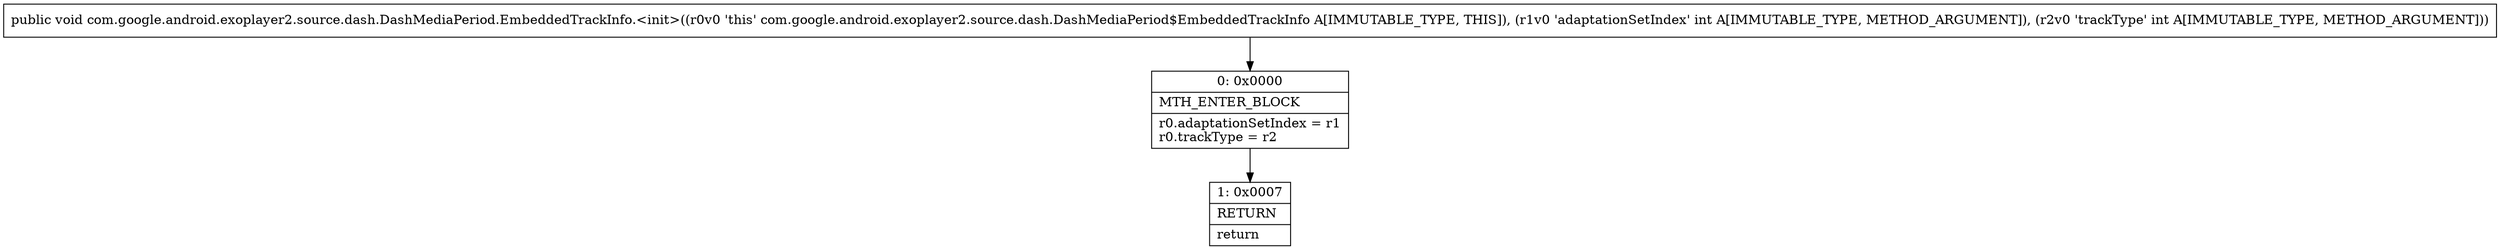 digraph "CFG forcom.google.android.exoplayer2.source.dash.DashMediaPeriod.EmbeddedTrackInfo.\<init\>(II)V" {
Node_0 [shape=record,label="{0\:\ 0x0000|MTH_ENTER_BLOCK\l|r0.adaptationSetIndex = r1\lr0.trackType = r2\l}"];
Node_1 [shape=record,label="{1\:\ 0x0007|RETURN\l|return\l}"];
MethodNode[shape=record,label="{public void com.google.android.exoplayer2.source.dash.DashMediaPeriod.EmbeddedTrackInfo.\<init\>((r0v0 'this' com.google.android.exoplayer2.source.dash.DashMediaPeriod$EmbeddedTrackInfo A[IMMUTABLE_TYPE, THIS]), (r1v0 'adaptationSetIndex' int A[IMMUTABLE_TYPE, METHOD_ARGUMENT]), (r2v0 'trackType' int A[IMMUTABLE_TYPE, METHOD_ARGUMENT])) }"];
MethodNode -> Node_0;
Node_0 -> Node_1;
}

